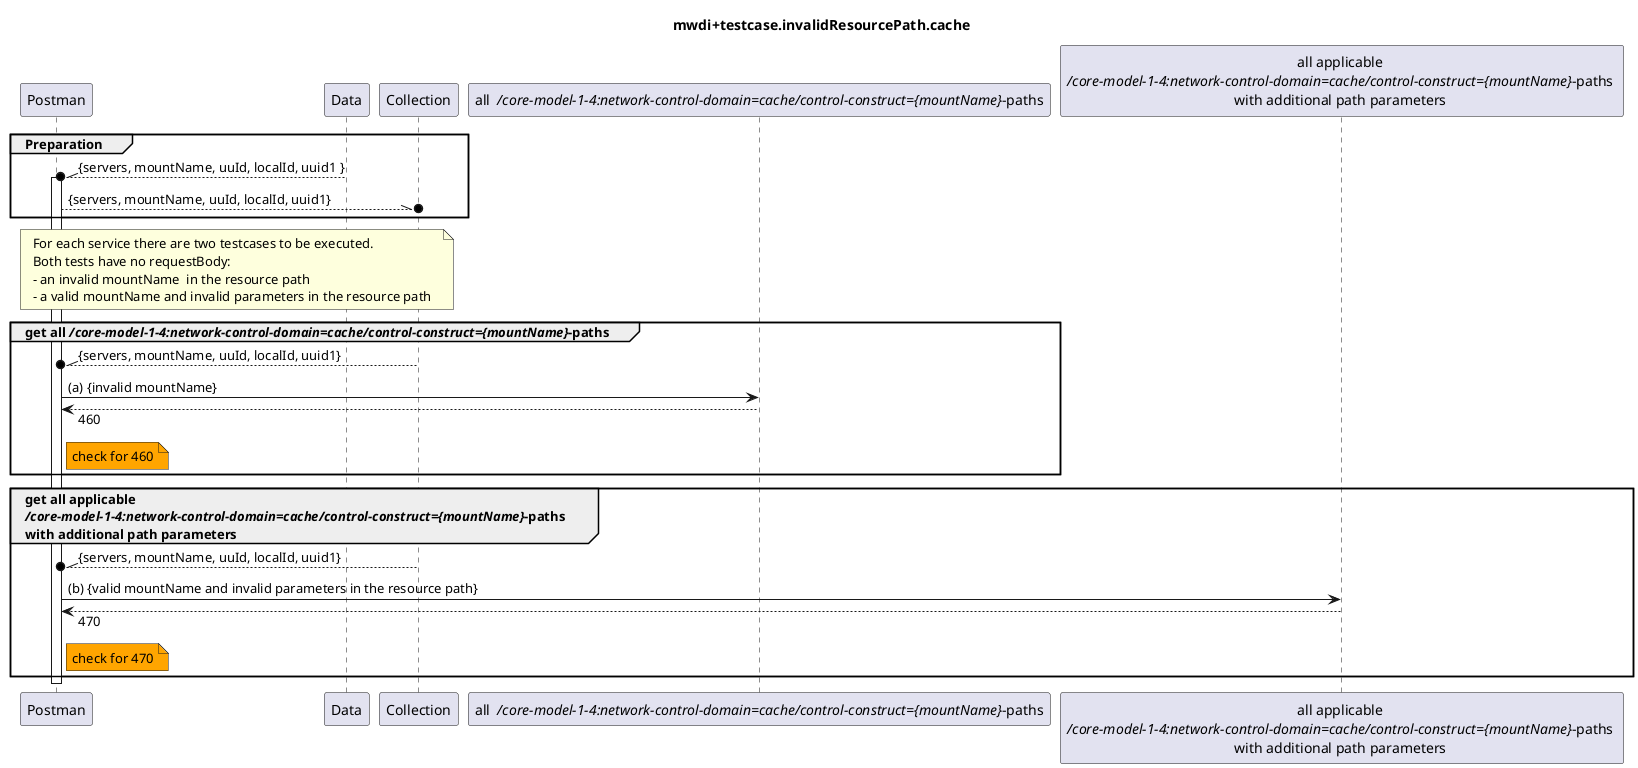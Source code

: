 @startuml mwdi+diagram.invalidResourcePath.cache
skinparam responseMessageBelowArrow true

title
mwdi+testcase.invalidResourcePath.cache
end title

participant "Postman" as Postman
participant "Data" as Data
participant "Collection" as Collection

participant "all  <i>/core-model-1-4:network-control-domain=cache/control-construct={mountName}</i>-paths" as LINK
participant "all applicable \n<i>/core-model-1-4:network-control-domain=cache/control-construct={mountName}</i>-paths \nwith additional path parameters " as LINK2


group Preparation
  Data --\\o Postman : {servers, mountName, uuId, localId, uuid1 }
  activate Postman
  Postman --\\o Collection : {servers, mountName, uuId, localId, uuid1}
end


note over Postman, Collection
  For each service there are two testcases to be executed.
  Both tests have no requestBody:
  - an invalid mountName  in the resource path
  - a valid mountName and invalid parameters in the resource path
end note


group get all <i>/core-model-1-4:network-control-domain=cache/control-construct={mountName}</i>-paths
  Collection --\\o Postman : {servers, mountName, uuId, localId, uuid1}
  Postman -> LINK : (a) {invalid mountName} 
  Postman <-- LINK : 460
  note right Postman #Orange
    check for 460
  end note
end

group get all applicable \n<i>/core-model-1-4:network-control-domain=cache/control-construct={mountName}</i>-paths \nwith additional path parameters 
  Collection --\\o Postman : {servers, mountName, uuId, localId, uuid1}
  Postman -> LINK2 : (b) {valid mountName and invalid parameters in the resource path} 
  Postman <-- LINK2 : 470
  note right Postman #Orange
    check for 470
  end note
end




deactivate Postman

@enduml
